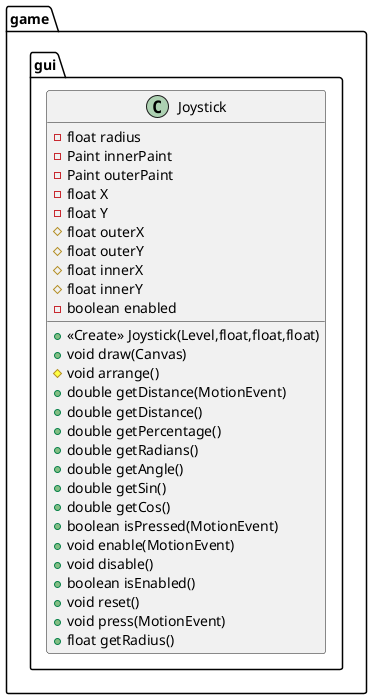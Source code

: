 @startuml
class game.gui.Joystick {
- float radius
- Paint innerPaint
- Paint outerPaint
- float X
- float Y
# float outerX
# float outerY
# float innerX
# float innerY
- boolean enabled
+ <<Create>> Joystick(Level,float,float,float)
+ void draw(Canvas)
# void arrange()
+ double getDistance(MotionEvent)
+ double getDistance()
+ double getPercentage()
+ double getRadians()
+ double getAngle()
+ double getSin()
+ double getCos()
+ boolean isPressed(MotionEvent)
+ void enable(MotionEvent)
+ void disable()
+ boolean isEnabled()
+ void reset()
+ void press(MotionEvent)
+ float getRadius()
}


@enduml